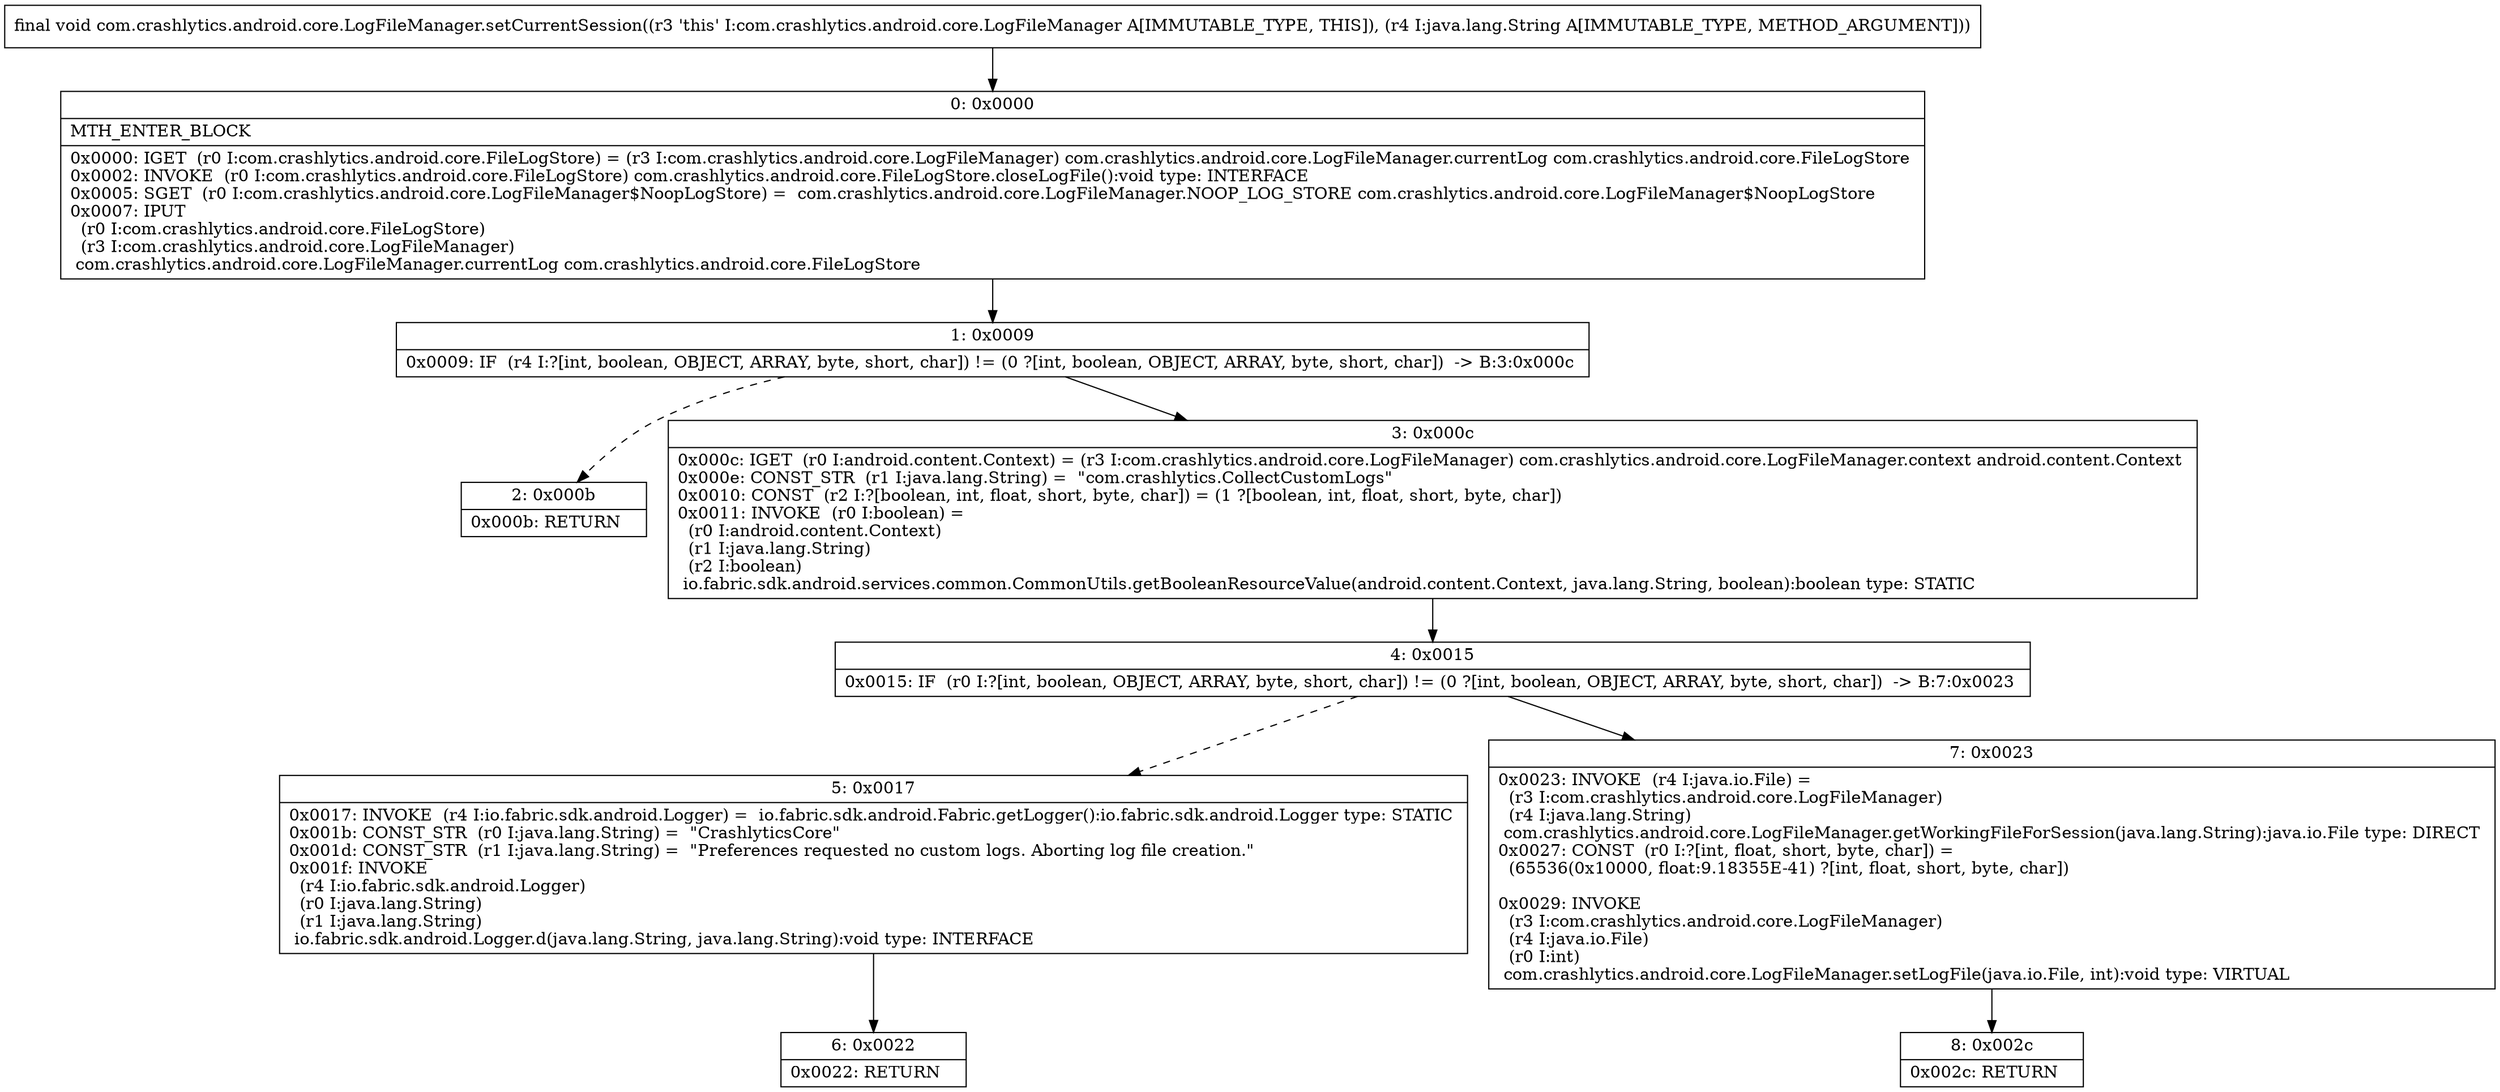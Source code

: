 digraph "CFG forcom.crashlytics.android.core.LogFileManager.setCurrentSession(Ljava\/lang\/String;)V" {
Node_0 [shape=record,label="{0\:\ 0x0000|MTH_ENTER_BLOCK\l|0x0000: IGET  (r0 I:com.crashlytics.android.core.FileLogStore) = (r3 I:com.crashlytics.android.core.LogFileManager) com.crashlytics.android.core.LogFileManager.currentLog com.crashlytics.android.core.FileLogStore \l0x0002: INVOKE  (r0 I:com.crashlytics.android.core.FileLogStore) com.crashlytics.android.core.FileLogStore.closeLogFile():void type: INTERFACE \l0x0005: SGET  (r0 I:com.crashlytics.android.core.LogFileManager$NoopLogStore) =  com.crashlytics.android.core.LogFileManager.NOOP_LOG_STORE com.crashlytics.android.core.LogFileManager$NoopLogStore \l0x0007: IPUT  \l  (r0 I:com.crashlytics.android.core.FileLogStore)\l  (r3 I:com.crashlytics.android.core.LogFileManager)\l com.crashlytics.android.core.LogFileManager.currentLog com.crashlytics.android.core.FileLogStore \l}"];
Node_1 [shape=record,label="{1\:\ 0x0009|0x0009: IF  (r4 I:?[int, boolean, OBJECT, ARRAY, byte, short, char]) != (0 ?[int, boolean, OBJECT, ARRAY, byte, short, char])  \-\> B:3:0x000c \l}"];
Node_2 [shape=record,label="{2\:\ 0x000b|0x000b: RETURN   \l}"];
Node_3 [shape=record,label="{3\:\ 0x000c|0x000c: IGET  (r0 I:android.content.Context) = (r3 I:com.crashlytics.android.core.LogFileManager) com.crashlytics.android.core.LogFileManager.context android.content.Context \l0x000e: CONST_STR  (r1 I:java.lang.String) =  \"com.crashlytics.CollectCustomLogs\" \l0x0010: CONST  (r2 I:?[boolean, int, float, short, byte, char]) = (1 ?[boolean, int, float, short, byte, char]) \l0x0011: INVOKE  (r0 I:boolean) = \l  (r0 I:android.content.Context)\l  (r1 I:java.lang.String)\l  (r2 I:boolean)\l io.fabric.sdk.android.services.common.CommonUtils.getBooleanResourceValue(android.content.Context, java.lang.String, boolean):boolean type: STATIC \l}"];
Node_4 [shape=record,label="{4\:\ 0x0015|0x0015: IF  (r0 I:?[int, boolean, OBJECT, ARRAY, byte, short, char]) != (0 ?[int, boolean, OBJECT, ARRAY, byte, short, char])  \-\> B:7:0x0023 \l}"];
Node_5 [shape=record,label="{5\:\ 0x0017|0x0017: INVOKE  (r4 I:io.fabric.sdk.android.Logger) =  io.fabric.sdk.android.Fabric.getLogger():io.fabric.sdk.android.Logger type: STATIC \l0x001b: CONST_STR  (r0 I:java.lang.String) =  \"CrashlyticsCore\" \l0x001d: CONST_STR  (r1 I:java.lang.String) =  \"Preferences requested no custom logs. Aborting log file creation.\" \l0x001f: INVOKE  \l  (r4 I:io.fabric.sdk.android.Logger)\l  (r0 I:java.lang.String)\l  (r1 I:java.lang.String)\l io.fabric.sdk.android.Logger.d(java.lang.String, java.lang.String):void type: INTERFACE \l}"];
Node_6 [shape=record,label="{6\:\ 0x0022|0x0022: RETURN   \l}"];
Node_7 [shape=record,label="{7\:\ 0x0023|0x0023: INVOKE  (r4 I:java.io.File) = \l  (r3 I:com.crashlytics.android.core.LogFileManager)\l  (r4 I:java.lang.String)\l com.crashlytics.android.core.LogFileManager.getWorkingFileForSession(java.lang.String):java.io.File type: DIRECT \l0x0027: CONST  (r0 I:?[int, float, short, byte, char]) = \l  (65536(0x10000, float:9.18355E\-41) ?[int, float, short, byte, char])\l \l0x0029: INVOKE  \l  (r3 I:com.crashlytics.android.core.LogFileManager)\l  (r4 I:java.io.File)\l  (r0 I:int)\l com.crashlytics.android.core.LogFileManager.setLogFile(java.io.File, int):void type: VIRTUAL \l}"];
Node_8 [shape=record,label="{8\:\ 0x002c|0x002c: RETURN   \l}"];
MethodNode[shape=record,label="{final void com.crashlytics.android.core.LogFileManager.setCurrentSession((r3 'this' I:com.crashlytics.android.core.LogFileManager A[IMMUTABLE_TYPE, THIS]), (r4 I:java.lang.String A[IMMUTABLE_TYPE, METHOD_ARGUMENT])) }"];
MethodNode -> Node_0;
Node_0 -> Node_1;
Node_1 -> Node_2[style=dashed];
Node_1 -> Node_3;
Node_3 -> Node_4;
Node_4 -> Node_5[style=dashed];
Node_4 -> Node_7;
Node_5 -> Node_6;
Node_7 -> Node_8;
}

